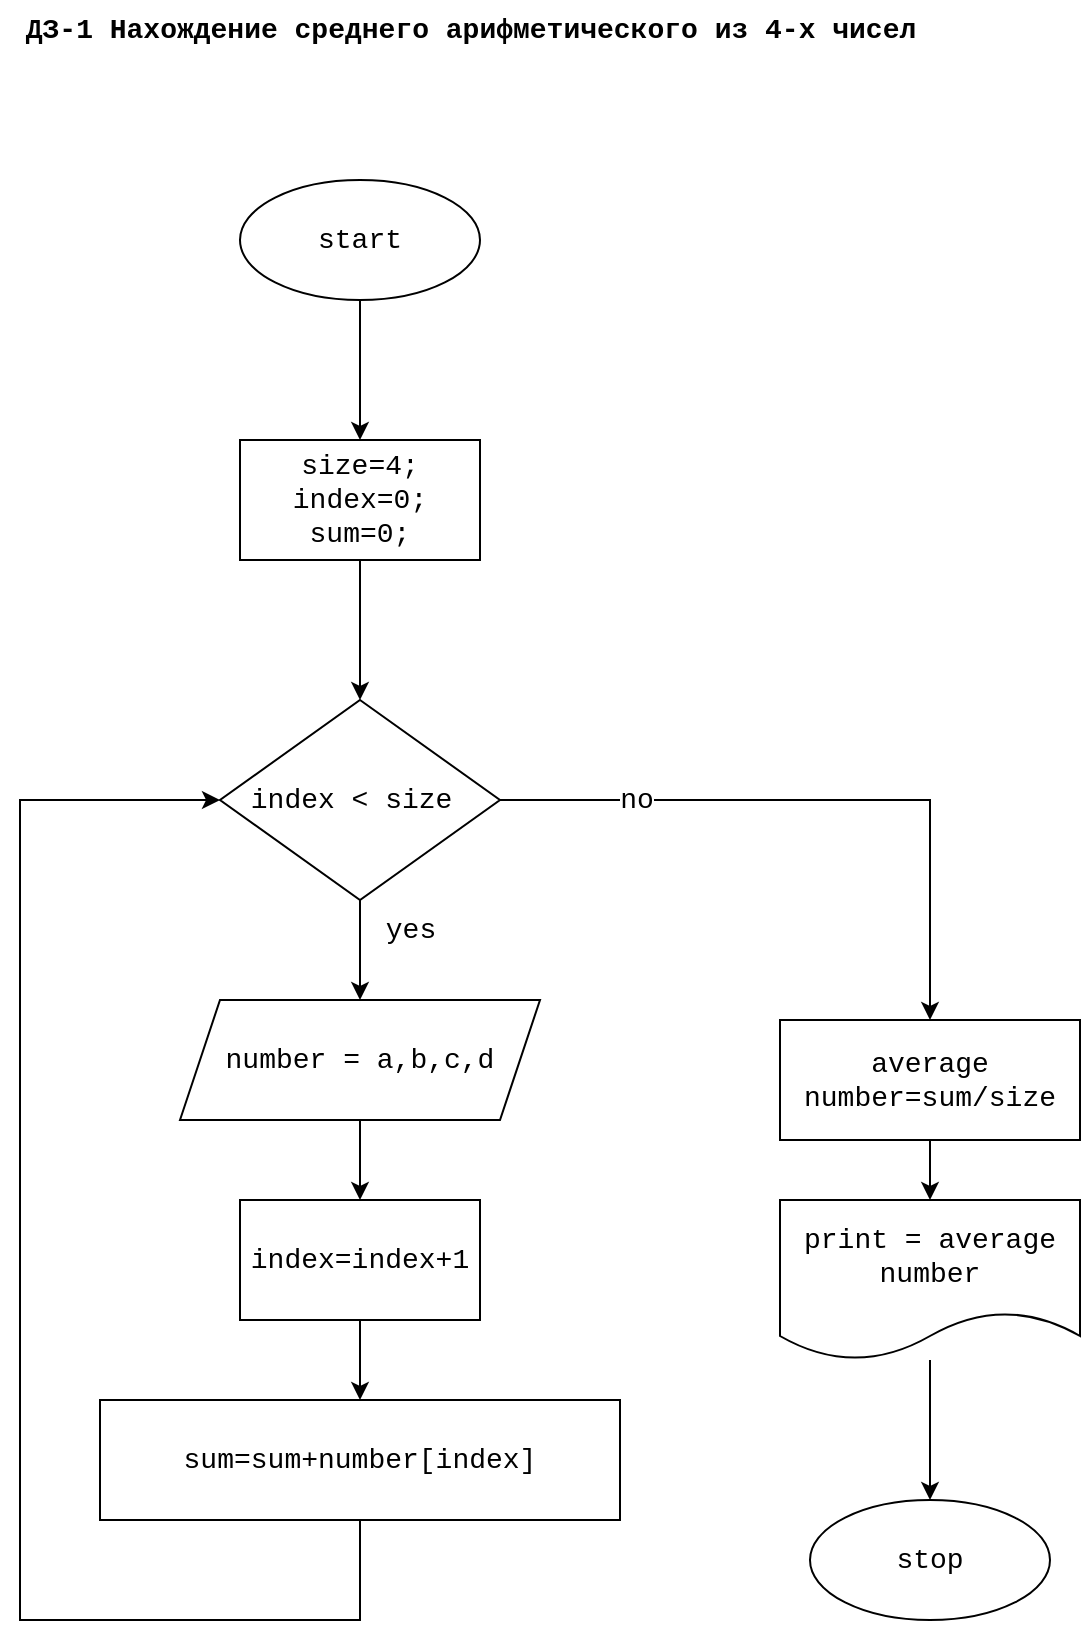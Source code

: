 <mxfile version="20.6.0" type="github">
  <diagram id="PMgIvLA4cq7B3kXyZCFW" name="Страница 1">
    <mxGraphModel dx="1381" dy="802" grid="1" gridSize="10" guides="1" tooltips="1" connect="1" arrows="1" fold="1" page="1" pageScale="1" pageWidth="1169" pageHeight="1654" math="0" shadow="0">
      <root>
        <mxCell id="0" />
        <mxCell id="1" parent="0" />
        <mxCell id="P6CMftSpUowUVF516odp-1" value="ДЗ-1 Нахождение&amp;nbsp;среднего арифметического из 4-х чисел" style="text;html=1;align=center;verticalAlign=middle;resizable=0;points=[];autosize=1;strokeColor=none;fillColor=none;fontFamily=Courier New;fontStyle=1;fontSize=14;" parent="1" vertex="1">
          <mxGeometry x="350" y="30" width="470" height="30" as="geometry" />
        </mxCell>
        <mxCell id="P6CMftSpUowUVF516odp-8" style="edgeStyle=orthogonalEdgeStyle;rounded=0;orthogonalLoop=1;jettySize=auto;html=1;fontFamily=Courier New;fontSize=14;" parent="1" source="P6CMftSpUowUVF516odp-2" edge="1">
          <mxGeometry relative="1" as="geometry">
            <mxPoint x="530" y="250" as="targetPoint" />
          </mxGeometry>
        </mxCell>
        <mxCell id="P6CMftSpUowUVF516odp-2" value="start" style="ellipse;whiteSpace=wrap;html=1;fontFamily=Courier New;fontSize=14;" parent="1" vertex="1">
          <mxGeometry x="470" y="120" width="120" height="60" as="geometry" />
        </mxCell>
        <mxCell id="P6CMftSpUowUVF516odp-5" style="edgeStyle=orthogonalEdgeStyle;rounded=0;orthogonalLoop=1;jettySize=auto;html=1;exitX=0.5;exitY=1;exitDx=0;exitDy=0;fontFamily=Courier New;fontSize=14;" parent="1" source="P6CMftSpUowUVF516odp-2" target="P6CMftSpUowUVF516odp-2" edge="1">
          <mxGeometry relative="1" as="geometry" />
        </mxCell>
        <mxCell id="P6CMftSpUowUVF516odp-20" style="edgeStyle=orthogonalEdgeStyle;rounded=0;orthogonalLoop=1;jettySize=auto;html=1;fontFamily=Courier New;fontSize=14;entryX=0.5;entryY=0;entryDx=0;entryDy=0;" parent="1" source="P6CMftSpUowUVF516odp-14" target="P6CMftSpUowUVF516odp-21" edge="1">
          <mxGeometry relative="1" as="geometry">
            <mxPoint x="810.0" y="550" as="targetPoint" />
          </mxGeometry>
        </mxCell>
        <mxCell id="P6CMftSpUowUVF516odp-55" value="no" style="edgeLabel;html=1;align=center;verticalAlign=middle;resizable=0;points=[];fontSize=14;fontFamily=Courier New;" parent="P6CMftSpUowUVF516odp-20" vertex="1" connectable="0">
          <mxGeometry x="-0.707" y="3" relative="1" as="geometry">
            <mxPoint x="20" y="3" as="offset" />
          </mxGeometry>
        </mxCell>
        <mxCell id="P6CMftSpUowUVF516odp-48" value="" style="edgeStyle=orthogonalEdgeStyle;rounded=0;orthogonalLoop=1;jettySize=auto;html=1;fontFamily=Courier New;fontSize=14;" parent="1" source="P6CMftSpUowUVF516odp-14" target="P6CMftSpUowUVF516odp-47" edge="1">
          <mxGeometry relative="1" as="geometry" />
        </mxCell>
        <mxCell id="P6CMftSpUowUVF516odp-14" value="index &amp;lt; size&amp;nbsp;" style="rhombus;whiteSpace=wrap;html=1;fontSize=14;fontFamily=Courier New;rounded=0;" parent="1" vertex="1">
          <mxGeometry x="460" y="380" width="140" height="100" as="geometry" />
        </mxCell>
        <mxCell id="P6CMftSpUowUVF516odp-44" value="" style="edgeStyle=orthogonalEdgeStyle;rounded=0;orthogonalLoop=1;jettySize=auto;html=1;fontFamily=Courier New;fontSize=14;" parent="1" source="P6CMftSpUowUVF516odp-21" target="P6CMftSpUowUVF516odp-43" edge="1">
          <mxGeometry relative="1" as="geometry" />
        </mxCell>
        <mxCell id="P6CMftSpUowUVF516odp-21" value="average number=sum/size" style="whiteSpace=wrap;html=1;fontFamily=Courier New;fontSize=14;" parent="1" vertex="1">
          <mxGeometry x="740" y="540" width="150" height="60" as="geometry" />
        </mxCell>
        <mxCell id="P6CMftSpUowUVF516odp-37" style="edgeStyle=orthogonalEdgeStyle;rounded=0;orthogonalLoop=1;jettySize=auto;html=1;fontFamily=Courier New;fontSize=14;" parent="1" source="P6CMftSpUowUVF516odp-36" target="P6CMftSpUowUVF516odp-14" edge="1">
          <mxGeometry relative="1" as="geometry" />
        </mxCell>
        <mxCell id="P6CMftSpUowUVF516odp-36" value="size=4;&lt;br style=&quot;font-size: 14px;&quot;&gt;index=0;&lt;br style=&quot;font-size: 14px;&quot;&gt;sum=0;" style="whiteSpace=wrap;html=1;fontFamily=Courier New;fontSize=14;" parent="1" vertex="1">
          <mxGeometry x="470" y="250" width="120" height="60" as="geometry" />
        </mxCell>
        <mxCell id="P6CMftSpUowUVF516odp-52" style="edgeStyle=orthogonalEdgeStyle;rounded=0;orthogonalLoop=1;jettySize=auto;html=1;entryX=0.5;entryY=0;entryDx=0;entryDy=0;fontFamily=Courier New;fontSize=14;" parent="1" source="P6CMftSpUowUVF516odp-38" target="P6CMftSpUowUVF516odp-40" edge="1">
          <mxGeometry relative="1" as="geometry">
            <mxPoint x="530" y="720" as="targetPoint" />
          </mxGeometry>
        </mxCell>
        <mxCell id="P6CMftSpUowUVF516odp-38" value="index=index+1" style="whiteSpace=wrap;html=1;fontSize=14;fontFamily=Courier New;rounded=0;" parent="1" vertex="1">
          <mxGeometry x="470" y="630" width="120" height="60" as="geometry" />
        </mxCell>
        <mxCell id="P6CMftSpUowUVF516odp-42" style="edgeStyle=orthogonalEdgeStyle;rounded=0;orthogonalLoop=1;jettySize=auto;html=1;fontFamily=Courier New;fontSize=14;entryX=0;entryY=0.5;entryDx=0;entryDy=0;" parent="1" source="P6CMftSpUowUVF516odp-40" target="P6CMftSpUowUVF516odp-14" edge="1">
          <mxGeometry relative="1" as="geometry">
            <mxPoint x="480" y="430" as="targetPoint" />
            <Array as="points">
              <mxPoint x="530" y="840" />
              <mxPoint x="360" y="840" />
              <mxPoint x="360" y="430" />
            </Array>
          </mxGeometry>
        </mxCell>
        <mxCell id="P6CMftSpUowUVF516odp-40" value="sum=sum+number[index]" style="whiteSpace=wrap;html=1;fontSize=14;fontFamily=Courier New;rounded=0;" parent="1" vertex="1">
          <mxGeometry x="400" y="730" width="260" height="60" as="geometry" />
        </mxCell>
        <mxCell id="P6CMftSpUowUVF516odp-46" value="" style="edgeStyle=orthogonalEdgeStyle;rounded=0;orthogonalLoop=1;jettySize=auto;html=1;fontFamily=Courier New;fontSize=14;" parent="1" source="P6CMftSpUowUVF516odp-43" target="P6CMftSpUowUVF516odp-45" edge="1">
          <mxGeometry relative="1" as="geometry" />
        </mxCell>
        <mxCell id="P6CMftSpUowUVF516odp-43" value="print = average number" style="shape=document;whiteSpace=wrap;html=1;boundedLbl=1;fontSize=14;fontFamily=Courier New;" parent="1" vertex="1">
          <mxGeometry x="740" y="630" width="150" height="80" as="geometry" />
        </mxCell>
        <mxCell id="P6CMftSpUowUVF516odp-45" value="stop" style="ellipse;whiteSpace=wrap;html=1;fontSize=14;fontFamily=Courier New;" parent="1" vertex="1">
          <mxGeometry x="755" y="780" width="120" height="60" as="geometry" />
        </mxCell>
        <mxCell id="P6CMftSpUowUVF516odp-49" style="edgeStyle=orthogonalEdgeStyle;rounded=0;orthogonalLoop=1;jettySize=auto;html=1;entryX=0.5;entryY=0;entryDx=0;entryDy=0;fontFamily=Courier New;fontSize=14;" parent="1" source="P6CMftSpUowUVF516odp-47" target="P6CMftSpUowUVF516odp-38" edge="1">
          <mxGeometry relative="1" as="geometry" />
        </mxCell>
        <mxCell id="P6CMftSpUowUVF516odp-47" value="number = a,b,c,d" style="shape=parallelogram;perimeter=parallelogramPerimeter;whiteSpace=wrap;html=1;fixedSize=1;fontSize=14;fontFamily=Courier New;rounded=0;" parent="1" vertex="1">
          <mxGeometry x="440" y="530" width="180" height="60" as="geometry" />
        </mxCell>
        <mxCell id="P6CMftSpUowUVF516odp-54" value="yes" style="text;html=1;align=center;verticalAlign=middle;resizable=0;points=[];autosize=1;strokeColor=none;fillColor=none;fontSize=14;fontFamily=Courier New;" parent="1" vertex="1">
          <mxGeometry x="530" y="480" width="50" height="30" as="geometry" />
        </mxCell>
      </root>
    </mxGraphModel>
  </diagram>
</mxfile>
